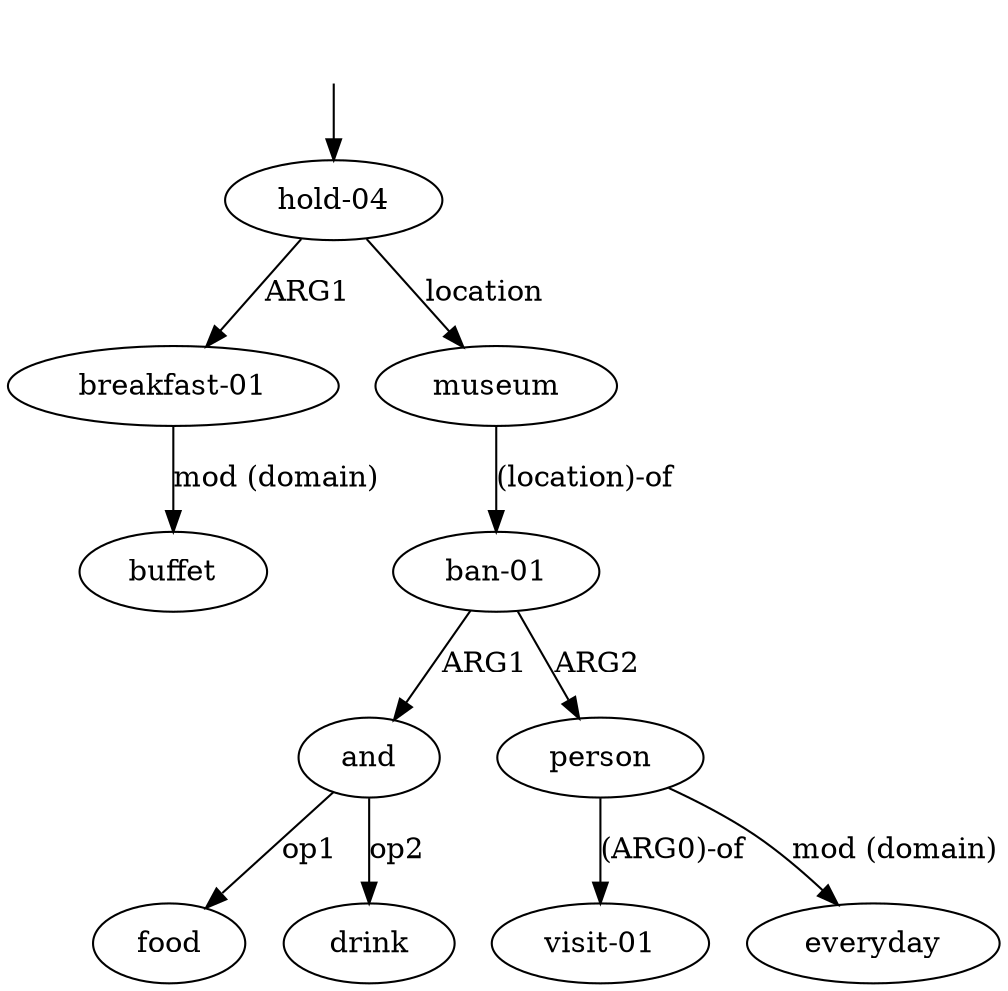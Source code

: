 digraph "20010011" {
  top [ style=invis ];
  top -> 0;
  0 [ label=<<table align="center" border="0" cellspacing="0"><tr><td colspan="2">hold-04</td></tr></table>> ];
  1 [ label=<<table align="center" border="0" cellspacing="0"><tr><td colspan="2">breakfast-01</td></tr></table>> ];
  2 [ label=<<table align="center" border="0" cellspacing="0"><tr><td colspan="2">buffet</td></tr></table>> ];
  3 [ label=<<table align="center" border="0" cellspacing="0"><tr><td colspan="2">museum</td></tr></table>> ];
  4 [ label=<<table align="center" border="0" cellspacing="0"><tr><td colspan="2">ban-01</td></tr></table>> ];
  5 [ label=<<table align="center" border="0" cellspacing="0"><tr><td colspan="2">and</td></tr></table>> ];
  6 [ label=<<table align="center" border="0" cellspacing="0"><tr><td colspan="2">food</td></tr></table>> ];
  7 [ label=<<table align="center" border="0" cellspacing="0"><tr><td colspan="2">drink</td></tr></table>> ];
  8 [ label=<<table align="center" border="0" cellspacing="0"><tr><td colspan="2">person</td></tr></table>> ];
  9 [ label=<<table align="center" border="0" cellspacing="0"><tr><td colspan="2">visit-01</td></tr></table>> ];
  10 [ label=<<table align="center" border="0" cellspacing="0"><tr><td colspan="2">everyday</td></tr></table>> ];
  0 -> 1 [ label="ARG1" ];
  8 -> 9 [ label="(ARG0)-of" ];
  1 -> 2 [ label="mod (domain)" ];
  0 -> 3 [ label="location" ];
  4 -> 5 [ label="ARG1" ];
  3 -> 4 [ label="(location)-of" ];
  8 -> 10 [ label="mod (domain)" ];
  5 -> 6 [ label="op1" ];
  4 -> 8 [ label="ARG2" ];
  5 -> 7 [ label="op2" ];
}

